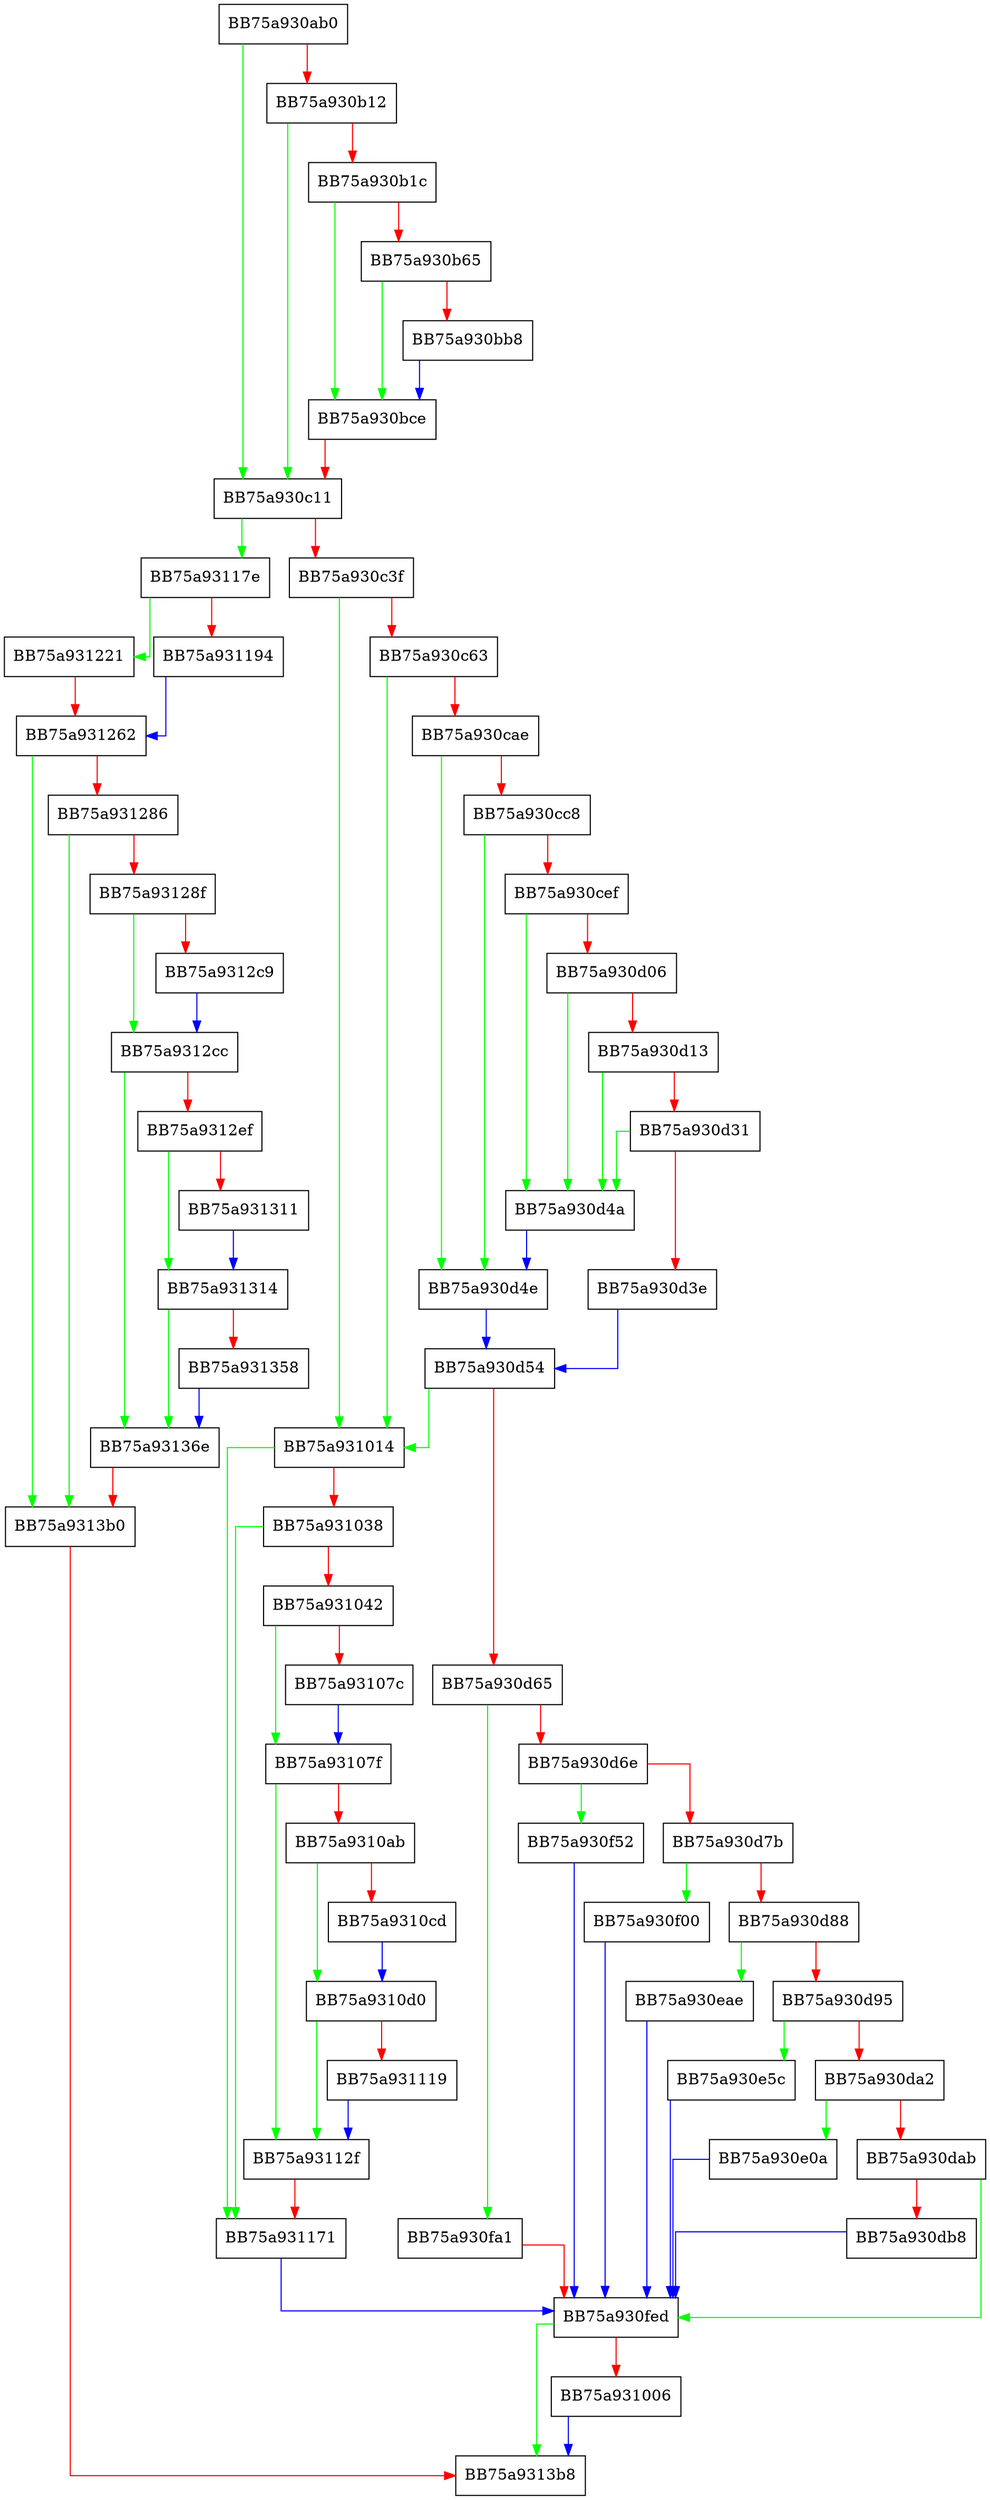 digraph get_process_integrity_level {
  node [shape="box"];
  graph [splines=ortho];
  BB75a930ab0 -> BB75a930c11 [color="green"];
  BB75a930ab0 -> BB75a930b12 [color="red"];
  BB75a930b12 -> BB75a930c11 [color="green"];
  BB75a930b12 -> BB75a930b1c [color="red"];
  BB75a930b1c -> BB75a930bce [color="green"];
  BB75a930b1c -> BB75a930b65 [color="red"];
  BB75a930b65 -> BB75a930bce [color="green"];
  BB75a930b65 -> BB75a930bb8 [color="red"];
  BB75a930bb8 -> BB75a930bce [color="blue"];
  BB75a930bce -> BB75a930c11 [color="red"];
  BB75a930c11 -> BB75a93117e [color="green"];
  BB75a930c11 -> BB75a930c3f [color="red"];
  BB75a930c3f -> BB75a931014 [color="green"];
  BB75a930c3f -> BB75a930c63 [color="red"];
  BB75a930c63 -> BB75a931014 [color="green"];
  BB75a930c63 -> BB75a930cae [color="red"];
  BB75a930cae -> BB75a930d4e [color="green"];
  BB75a930cae -> BB75a930cc8 [color="red"];
  BB75a930cc8 -> BB75a930d4e [color="green"];
  BB75a930cc8 -> BB75a930cef [color="red"];
  BB75a930cef -> BB75a930d4a [color="green"];
  BB75a930cef -> BB75a930d06 [color="red"];
  BB75a930d06 -> BB75a930d4a [color="green"];
  BB75a930d06 -> BB75a930d13 [color="red"];
  BB75a930d13 -> BB75a930d4a [color="green"];
  BB75a930d13 -> BB75a930d31 [color="red"];
  BB75a930d31 -> BB75a930d4a [color="green"];
  BB75a930d31 -> BB75a930d3e [color="red"];
  BB75a930d3e -> BB75a930d54 [color="blue"];
  BB75a930d4a -> BB75a930d4e [color="blue"];
  BB75a930d4e -> BB75a930d54 [color="blue"];
  BB75a930d54 -> BB75a931014 [color="green"];
  BB75a930d54 -> BB75a930d65 [color="red"];
  BB75a930d65 -> BB75a930fa1 [color="green"];
  BB75a930d65 -> BB75a930d6e [color="red"];
  BB75a930d6e -> BB75a930f52 [color="green"];
  BB75a930d6e -> BB75a930d7b [color="red"];
  BB75a930d7b -> BB75a930f00 [color="green"];
  BB75a930d7b -> BB75a930d88 [color="red"];
  BB75a930d88 -> BB75a930eae [color="green"];
  BB75a930d88 -> BB75a930d95 [color="red"];
  BB75a930d95 -> BB75a930e5c [color="green"];
  BB75a930d95 -> BB75a930da2 [color="red"];
  BB75a930da2 -> BB75a930e0a [color="green"];
  BB75a930da2 -> BB75a930dab [color="red"];
  BB75a930dab -> BB75a930fed [color="green"];
  BB75a930dab -> BB75a930db8 [color="red"];
  BB75a930db8 -> BB75a930fed [color="blue"];
  BB75a930e0a -> BB75a930fed [color="blue"];
  BB75a930e5c -> BB75a930fed [color="blue"];
  BB75a930eae -> BB75a930fed [color="blue"];
  BB75a930f00 -> BB75a930fed [color="blue"];
  BB75a930f52 -> BB75a930fed [color="blue"];
  BB75a930fa1 -> BB75a930fed [color="red"];
  BB75a930fed -> BB75a9313b8 [color="green"];
  BB75a930fed -> BB75a931006 [color="red"];
  BB75a931006 -> BB75a9313b8 [color="blue"];
  BB75a931014 -> BB75a931171 [color="green"];
  BB75a931014 -> BB75a931038 [color="red"];
  BB75a931038 -> BB75a931171 [color="green"];
  BB75a931038 -> BB75a931042 [color="red"];
  BB75a931042 -> BB75a93107f [color="green"];
  BB75a931042 -> BB75a93107c [color="red"];
  BB75a93107c -> BB75a93107f [color="blue"];
  BB75a93107f -> BB75a93112f [color="green"];
  BB75a93107f -> BB75a9310ab [color="red"];
  BB75a9310ab -> BB75a9310d0 [color="green"];
  BB75a9310ab -> BB75a9310cd [color="red"];
  BB75a9310cd -> BB75a9310d0 [color="blue"];
  BB75a9310d0 -> BB75a93112f [color="green"];
  BB75a9310d0 -> BB75a931119 [color="red"];
  BB75a931119 -> BB75a93112f [color="blue"];
  BB75a93112f -> BB75a931171 [color="red"];
  BB75a931171 -> BB75a930fed [color="blue"];
  BB75a93117e -> BB75a931221 [color="green"];
  BB75a93117e -> BB75a931194 [color="red"];
  BB75a931194 -> BB75a931262 [color="blue"];
  BB75a931221 -> BB75a931262 [color="red"];
  BB75a931262 -> BB75a9313b0 [color="green"];
  BB75a931262 -> BB75a931286 [color="red"];
  BB75a931286 -> BB75a9313b0 [color="green"];
  BB75a931286 -> BB75a93128f [color="red"];
  BB75a93128f -> BB75a9312cc [color="green"];
  BB75a93128f -> BB75a9312c9 [color="red"];
  BB75a9312c9 -> BB75a9312cc [color="blue"];
  BB75a9312cc -> BB75a93136e [color="green"];
  BB75a9312cc -> BB75a9312ef [color="red"];
  BB75a9312ef -> BB75a931314 [color="green"];
  BB75a9312ef -> BB75a931311 [color="red"];
  BB75a931311 -> BB75a931314 [color="blue"];
  BB75a931314 -> BB75a93136e [color="green"];
  BB75a931314 -> BB75a931358 [color="red"];
  BB75a931358 -> BB75a93136e [color="blue"];
  BB75a93136e -> BB75a9313b0 [color="red"];
  BB75a9313b0 -> BB75a9313b8 [color="red"];
}